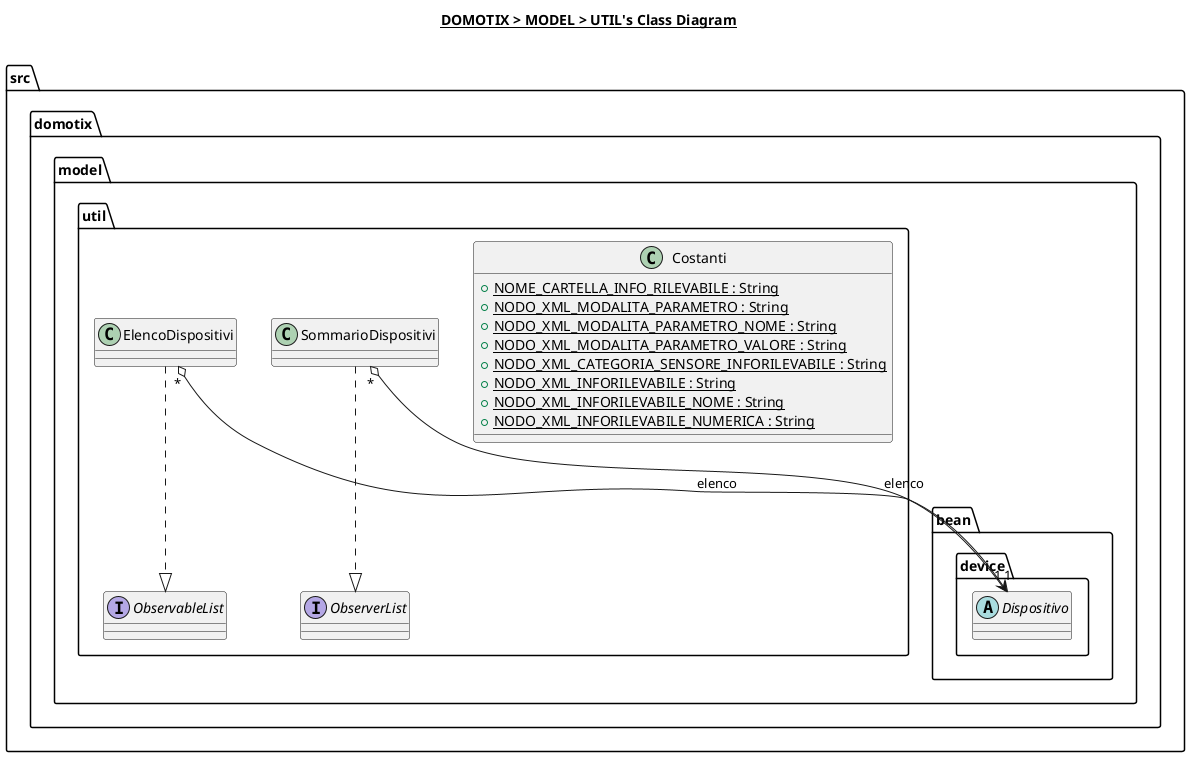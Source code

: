 @startuml

title __DOMOTIX > MODEL > UTIL's Class Diagram__\n

namespace src.domotix.model {
    namespace util {
        class src.domotix.model.util.Costanti {
            {static} + NOME_CARTELLA_INFO_RILEVABILE : String
            {static} + NODO_XML_MODALITA_PARAMETRO : String
            {static} + NODO_XML_MODALITA_PARAMETRO_NOME : String
            {static} + NODO_XML_MODALITA_PARAMETRO_VALORE : String
            {static} + NODO_XML_CATEGORIA_SENSORE_INFORILEVABILE : String
            {static} + NODO_XML_INFORILEVABILE : String
            {static} + NODO_XML_INFORILEVABILE_NOME : String
            {static} + NODO_XML_INFORILEVABILE_NUMERICA : String
        }

        class src.domotix.model.util.ElencoDispositivi {
        }

        interface src.domotix.model.util.ObservableList {
        }

        interface src.domotix.model.util.ObserverList {
        }

        class src.domotix.model.util.SommarioDispositivi {
        }
    }

    namespace bean {
        namespace device {
            abstract class Dispositivo {
            }
        }
    }
}



src.domotix.model.util.ElencoDispositivi ..|> src.domotix.model.util.ObservableList
src.domotix.model.util.SommarioDispositivi ..|> src.domotix.model.util.ObserverList
src.domotix.model.util.ElencoDispositivi "*" o--> "1" src.domotix.model.bean.device.Dispositivo : elenco
src.domotix.model.util.SommarioDispositivi "*" o--> "1" src.domotix.model.bean.device.Dispositivo : elenco

@enduml
